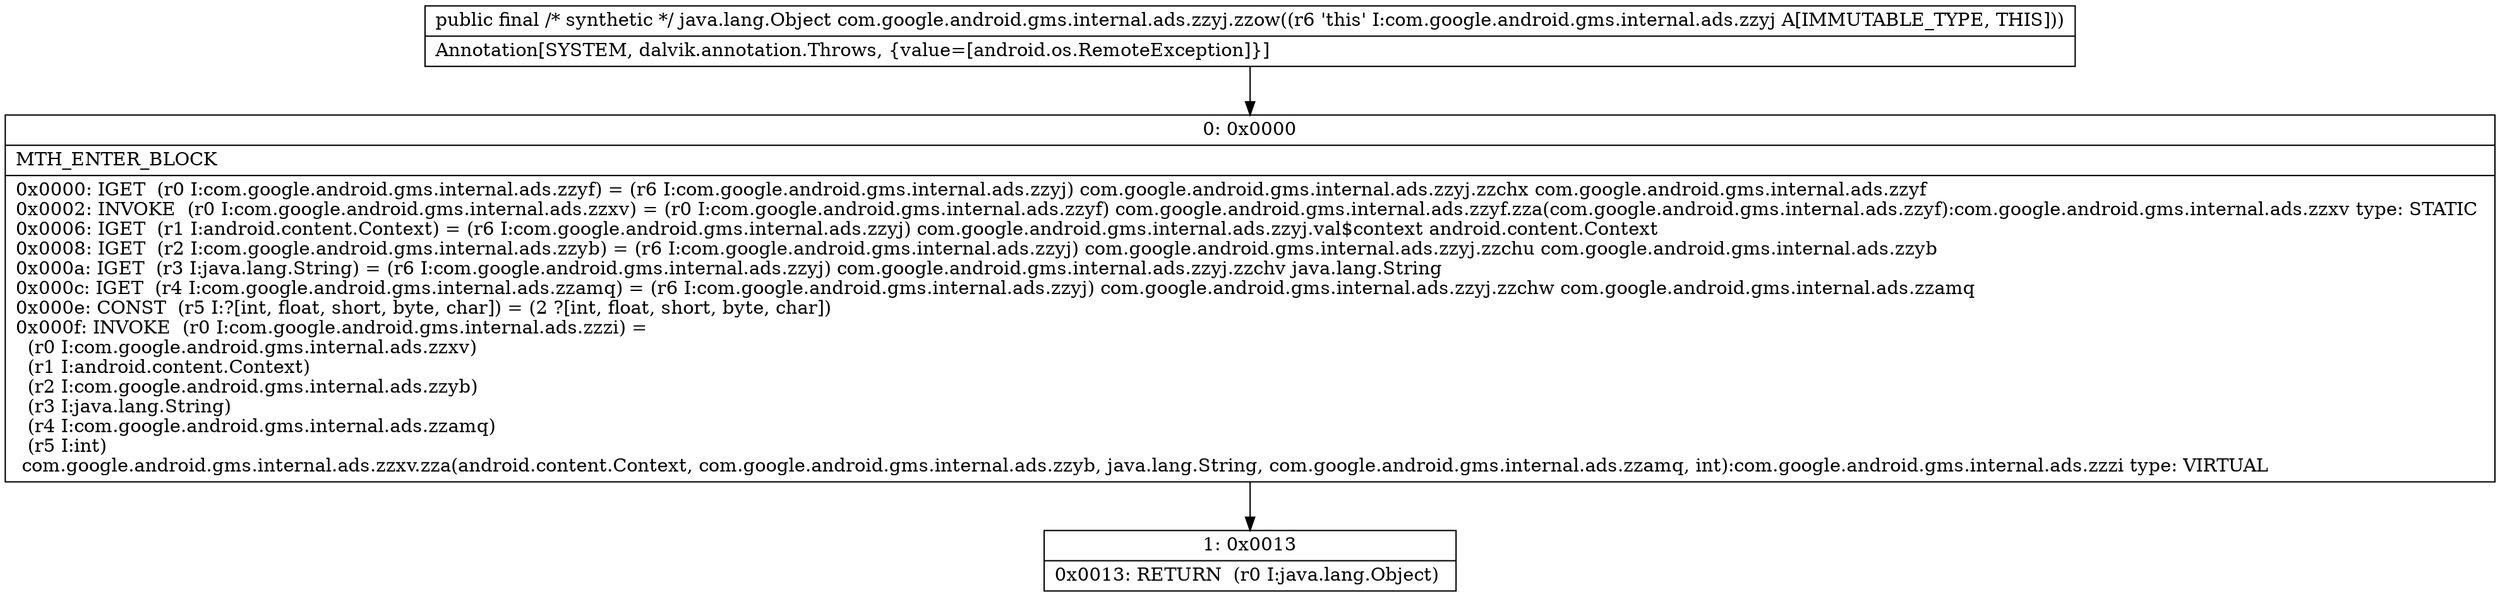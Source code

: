 digraph "CFG forcom.google.android.gms.internal.ads.zzyj.zzow()Ljava\/lang\/Object;" {
Node_0 [shape=record,label="{0\:\ 0x0000|MTH_ENTER_BLOCK\l|0x0000: IGET  (r0 I:com.google.android.gms.internal.ads.zzyf) = (r6 I:com.google.android.gms.internal.ads.zzyj) com.google.android.gms.internal.ads.zzyj.zzchx com.google.android.gms.internal.ads.zzyf \l0x0002: INVOKE  (r0 I:com.google.android.gms.internal.ads.zzxv) = (r0 I:com.google.android.gms.internal.ads.zzyf) com.google.android.gms.internal.ads.zzyf.zza(com.google.android.gms.internal.ads.zzyf):com.google.android.gms.internal.ads.zzxv type: STATIC \l0x0006: IGET  (r1 I:android.content.Context) = (r6 I:com.google.android.gms.internal.ads.zzyj) com.google.android.gms.internal.ads.zzyj.val$context android.content.Context \l0x0008: IGET  (r2 I:com.google.android.gms.internal.ads.zzyb) = (r6 I:com.google.android.gms.internal.ads.zzyj) com.google.android.gms.internal.ads.zzyj.zzchu com.google.android.gms.internal.ads.zzyb \l0x000a: IGET  (r3 I:java.lang.String) = (r6 I:com.google.android.gms.internal.ads.zzyj) com.google.android.gms.internal.ads.zzyj.zzchv java.lang.String \l0x000c: IGET  (r4 I:com.google.android.gms.internal.ads.zzamq) = (r6 I:com.google.android.gms.internal.ads.zzyj) com.google.android.gms.internal.ads.zzyj.zzchw com.google.android.gms.internal.ads.zzamq \l0x000e: CONST  (r5 I:?[int, float, short, byte, char]) = (2 ?[int, float, short, byte, char]) \l0x000f: INVOKE  (r0 I:com.google.android.gms.internal.ads.zzzi) = \l  (r0 I:com.google.android.gms.internal.ads.zzxv)\l  (r1 I:android.content.Context)\l  (r2 I:com.google.android.gms.internal.ads.zzyb)\l  (r3 I:java.lang.String)\l  (r4 I:com.google.android.gms.internal.ads.zzamq)\l  (r5 I:int)\l com.google.android.gms.internal.ads.zzxv.zza(android.content.Context, com.google.android.gms.internal.ads.zzyb, java.lang.String, com.google.android.gms.internal.ads.zzamq, int):com.google.android.gms.internal.ads.zzzi type: VIRTUAL \l}"];
Node_1 [shape=record,label="{1\:\ 0x0013|0x0013: RETURN  (r0 I:java.lang.Object) \l}"];
MethodNode[shape=record,label="{public final \/* synthetic *\/ java.lang.Object com.google.android.gms.internal.ads.zzyj.zzow((r6 'this' I:com.google.android.gms.internal.ads.zzyj A[IMMUTABLE_TYPE, THIS]))  | Annotation[SYSTEM, dalvik.annotation.Throws, \{value=[android.os.RemoteException]\}]\l}"];
MethodNode -> Node_0;
Node_0 -> Node_1;
}

